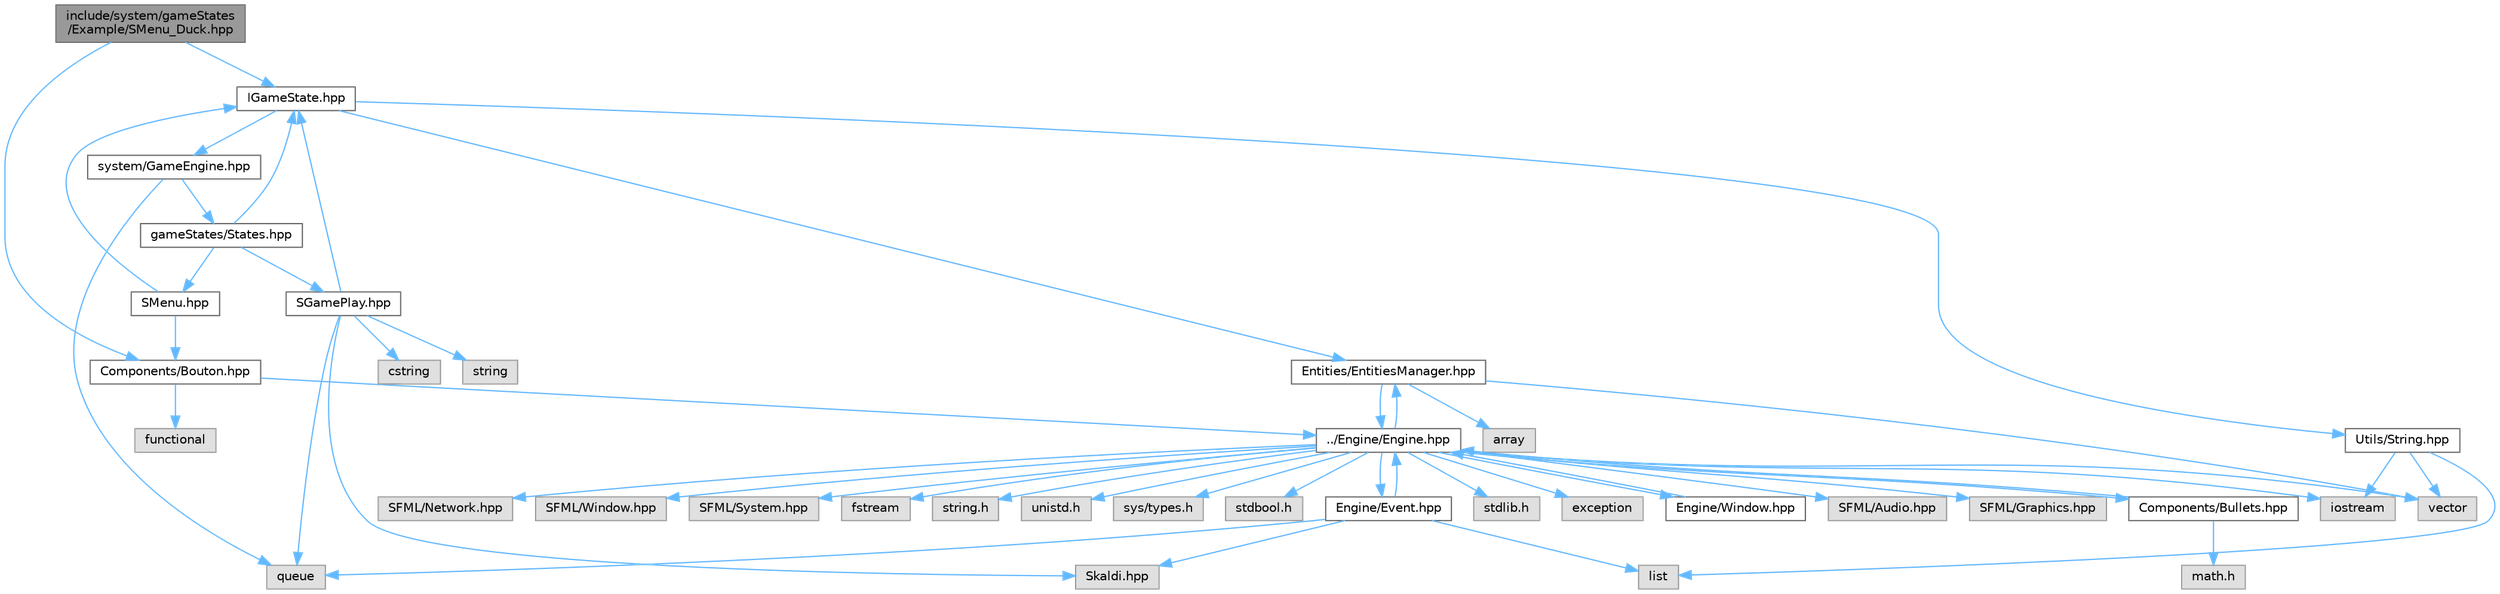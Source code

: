 digraph "include/system/gameStates/Example/SMenu_Duck.hpp"
{
 // LATEX_PDF_SIZE
  bgcolor="transparent";
  edge [fontname=Helvetica,fontsize=10,labelfontname=Helvetica,labelfontsize=10];
  node [fontname=Helvetica,fontsize=10,shape=box,height=0.2,width=0.4];
  Node1 [label="include/system/gameStates\l/Example/SMenu_Duck.hpp",height=0.2,width=0.4,color="gray40", fillcolor="grey60", style="filled", fontcolor="black",tooltip=" "];
  Node1 -> Node2 [color="steelblue1",style="solid"];
  Node2 [label="IGameState.hpp",height=0.2,width=0.4,color="grey40", fillcolor="white", style="filled",URL="$IGameState_8hpp.html",tooltip=" "];
  Node2 -> Node3 [color="steelblue1",style="solid"];
  Node3 [label="Entities/EntitiesManager.hpp",height=0.2,width=0.4,color="grey40", fillcolor="white", style="filled",URL="$EntitiesManager_8hpp.html",tooltip=" "];
  Node3 -> Node4 [color="steelblue1",style="solid"];
  Node4 [label="../Engine/Engine.hpp",height=0.2,width=0.4,color="grey40", fillcolor="white", style="filled",URL="$Engine_8hpp.html",tooltip=" "];
  Node4 -> Node5 [color="steelblue1",style="solid"];
  Node5 [label="SFML/Audio.hpp",height=0.2,width=0.4,color="grey60", fillcolor="#E0E0E0", style="filled",tooltip=" "];
  Node4 -> Node6 [color="steelblue1",style="solid"];
  Node6 [label="SFML/Graphics.hpp",height=0.2,width=0.4,color="grey60", fillcolor="#E0E0E0", style="filled",tooltip=" "];
  Node4 -> Node7 [color="steelblue1",style="solid"];
  Node7 [label="SFML/Network.hpp",height=0.2,width=0.4,color="grey60", fillcolor="#E0E0E0", style="filled",tooltip=" "];
  Node4 -> Node8 [color="steelblue1",style="solid"];
  Node8 [label="SFML/Window.hpp",height=0.2,width=0.4,color="grey60", fillcolor="#E0E0E0", style="filled",tooltip=" "];
  Node4 -> Node9 [color="steelblue1",style="solid"];
  Node9 [label="SFML/System.hpp",height=0.2,width=0.4,color="grey60", fillcolor="#E0E0E0", style="filled",tooltip=" "];
  Node4 -> Node10 [color="steelblue1",style="solid"];
  Node10 [label="iostream",height=0.2,width=0.4,color="grey60", fillcolor="#E0E0E0", style="filled",tooltip=" "];
  Node4 -> Node11 [color="steelblue1",style="solid"];
  Node11 [label="fstream",height=0.2,width=0.4,color="grey60", fillcolor="#E0E0E0", style="filled",tooltip=" "];
  Node4 -> Node12 [color="steelblue1",style="solid"];
  Node12 [label="string.h",height=0.2,width=0.4,color="grey60", fillcolor="#E0E0E0", style="filled",tooltip=" "];
  Node4 -> Node13 [color="steelblue1",style="solid"];
  Node13 [label="unistd.h",height=0.2,width=0.4,color="grey60", fillcolor="#E0E0E0", style="filled",tooltip=" "];
  Node4 -> Node14 [color="steelblue1",style="solid"];
  Node14 [label="sys/types.h",height=0.2,width=0.4,color="grey60", fillcolor="#E0E0E0", style="filled",tooltip=" "];
  Node4 -> Node15 [color="steelblue1",style="solid"];
  Node15 [label="vector",height=0.2,width=0.4,color="grey60", fillcolor="#E0E0E0", style="filled",tooltip=" "];
  Node4 -> Node16 [color="steelblue1",style="solid"];
  Node16 [label="stdbool.h",height=0.2,width=0.4,color="grey60", fillcolor="#E0E0E0", style="filled",tooltip=" "];
  Node4 -> Node17 [color="steelblue1",style="solid"];
  Node17 [label="stdlib.h",height=0.2,width=0.4,color="grey60", fillcolor="#E0E0E0", style="filled",tooltip=" "];
  Node4 -> Node18 [color="steelblue1",style="solid"];
  Node18 [label="exception",height=0.2,width=0.4,color="grey60", fillcolor="#E0E0E0", style="filled",tooltip=" "];
  Node4 -> Node19 [color="steelblue1",style="solid"];
  Node19 [label="Engine/Window.hpp",height=0.2,width=0.4,color="grey40", fillcolor="white", style="filled",URL="$Window_8hpp.html",tooltip=" "];
  Node19 -> Node4 [color="steelblue1",style="solid"];
  Node4 -> Node20 [color="steelblue1",style="solid"];
  Node20 [label="Engine/Event.hpp",height=0.2,width=0.4,color="grey40", fillcolor="white", style="filled",URL="$Event_8hpp.html",tooltip=" "];
  Node20 -> Node4 [color="steelblue1",style="solid"];
  Node20 -> Node21 [color="steelblue1",style="solid"];
  Node21 [label="list",height=0.2,width=0.4,color="grey60", fillcolor="#E0E0E0", style="filled",tooltip=" "];
  Node20 -> Node22 [color="steelblue1",style="solid"];
  Node22 [label="queue",height=0.2,width=0.4,color="grey60", fillcolor="#E0E0E0", style="filled",tooltip=" "];
  Node20 -> Node23 [color="steelblue1",style="solid"];
  Node23 [label="Skaldi.hpp",height=0.2,width=0.4,color="grey60", fillcolor="#E0E0E0", style="filled",tooltip=" "];
  Node4 -> Node3 [color="steelblue1",style="solid"];
  Node4 -> Node24 [color="steelblue1",style="solid"];
  Node24 [label="Components/Bullets.hpp",height=0.2,width=0.4,color="grey40", fillcolor="white", style="filled",URL="$Bullets_8hpp.html",tooltip=" "];
  Node24 -> Node4 [color="steelblue1",style="solid"];
  Node24 -> Node25 [color="steelblue1",style="solid"];
  Node25 [label="math.h",height=0.2,width=0.4,color="grey60", fillcolor="#E0E0E0", style="filled",tooltip=" "];
  Node3 -> Node26 [color="steelblue1",style="solid"];
  Node26 [label="array",height=0.2,width=0.4,color="grey60", fillcolor="#E0E0E0", style="filled",tooltip=" "];
  Node3 -> Node15 [color="steelblue1",style="solid"];
  Node2 -> Node27 [color="steelblue1",style="solid"];
  Node27 [label="Utils/String.hpp",height=0.2,width=0.4,color="grey40", fillcolor="white", style="filled",URL="$String_8hpp.html",tooltip=" "];
  Node27 -> Node10 [color="steelblue1",style="solid"];
  Node27 -> Node21 [color="steelblue1",style="solid"];
  Node27 -> Node15 [color="steelblue1",style="solid"];
  Node2 -> Node28 [color="steelblue1",style="solid"];
  Node28 [label="system/GameEngine.hpp",height=0.2,width=0.4,color="grey40", fillcolor="white", style="filled",URL="$GameEngine_8hpp.html",tooltip=" "];
  Node28 -> Node29 [color="steelblue1",style="solid"];
  Node29 [label="gameStates/States.hpp",height=0.2,width=0.4,color="grey40", fillcolor="white", style="filled",URL="$States_8hpp.html",tooltip=" "];
  Node29 -> Node2 [color="steelblue1",style="solid"];
  Node29 -> Node30 [color="steelblue1",style="solid"];
  Node30 [label="SMenu.hpp",height=0.2,width=0.4,color="grey40", fillcolor="white", style="filled",URL="$SMenu_8hpp.html",tooltip=" "];
  Node30 -> Node2 [color="steelblue1",style="solid"];
  Node30 -> Node31 [color="steelblue1",style="solid"];
  Node31 [label="Components/Bouton.hpp",height=0.2,width=0.4,color="grey40", fillcolor="white", style="filled",URL="$Bouton_8hpp.html",tooltip="This namespace is for herite from components."];
  Node31 -> Node4 [color="steelblue1",style="solid"];
  Node31 -> Node32 [color="steelblue1",style="solid"];
  Node32 [label="functional",height=0.2,width=0.4,color="grey60", fillcolor="#E0E0E0", style="filled",tooltip=" "];
  Node29 -> Node33 [color="steelblue1",style="solid"];
  Node33 [label="SGamePlay.hpp",height=0.2,width=0.4,color="grey40", fillcolor="white", style="filled",URL="$SGamePlay_8hpp.html",tooltip=" "];
  Node33 -> Node2 [color="steelblue1",style="solid"];
  Node33 -> Node22 [color="steelblue1",style="solid"];
  Node33 -> Node34 [color="steelblue1",style="solid"];
  Node34 [label="string",height=0.2,width=0.4,color="grey60", fillcolor="#E0E0E0", style="filled",tooltip=" "];
  Node33 -> Node35 [color="steelblue1",style="solid"];
  Node35 [label="cstring",height=0.2,width=0.4,color="grey60", fillcolor="#E0E0E0", style="filled",tooltip=" "];
  Node33 -> Node23 [color="steelblue1",style="solid"];
  Node28 -> Node22 [color="steelblue1",style="solid"];
  Node1 -> Node31 [color="steelblue1",style="solid"];
}
